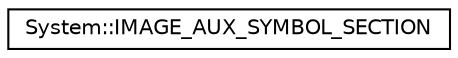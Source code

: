 digraph G
{
  edge [fontname="Helvetica",fontsize="10",labelfontname="Helvetica",labelfontsize="10"];
  node [fontname="Helvetica",fontsize="10",shape=record];
  rankdir="LR";
  Node1 [label="System::IMAGE_AUX_SYMBOL_SECTION",height=0.2,width=0.4,color="black", fillcolor="white", style="filled",URL="$struct_system_1_1_i_m_a_g_e___a_u_x___s_y_m_b_o_l___s_e_c_t_i_o_n.html"];
}
